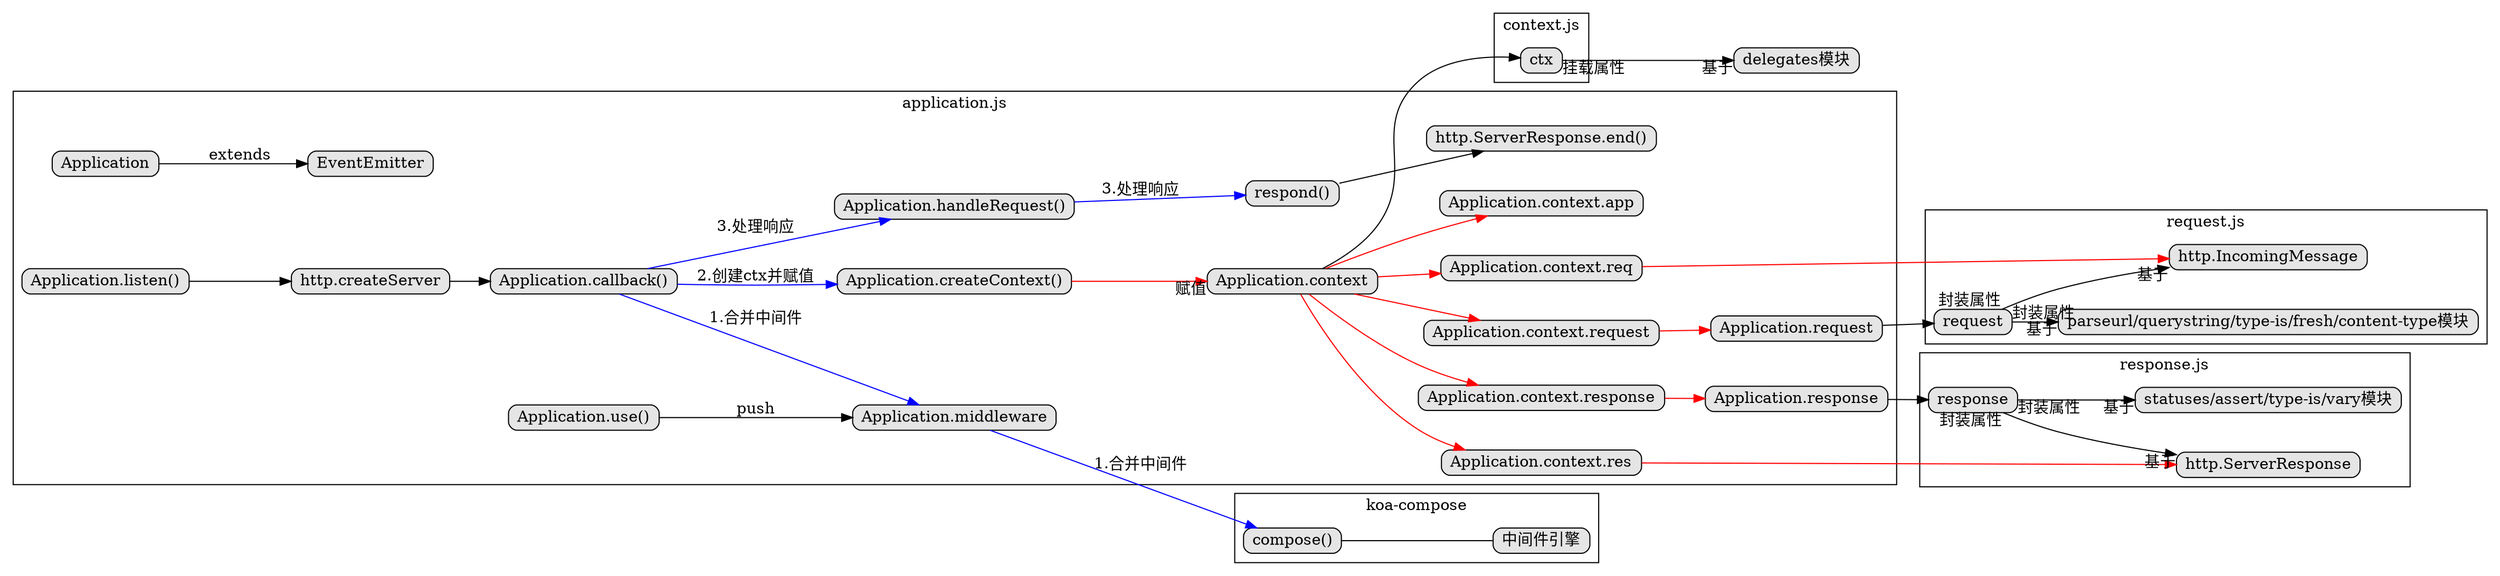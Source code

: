 digraph tree
{
    nodesep=0.5;
    charset="UTF-8";
    rankdir=LR;
    fixedsize=true;
    compound=true;
    node [style="rounded,filled", width=0, height=0, shape=box, fillcolor="#E5E5E5", concentrate=true]

    subgraph cluster_application {
        label = "application.js";
        "Application"->"EventEmitter"[label="extends"]
        "Application.middleware"
        "Application.context"
        "Application.context.app"
        "Application.context.req"
        "Application.context.res"
        "Application.context.request"
        "Application.context.response"
        "Application.request"
        "Application.response"
        "Application.listen()"->"http.createServer"->"Application.callback()"
        "Application.use()"
        "Application.callback()"
        "Application.createContext()"
        "Application.handleRequest()"
        "respond()"->"http.ServerResponse.end()"
    }
    "Application.context"->"ctx";
    "Application.request"->"request";
    "Application.response"->"response";
    "Application.use()"->"Application.middleware"[label="push"]
    "Application.createContext()"->"Application.context"[headlabel="赋值",color=red]
    "Application.context"->"Application.context.app"[color=red]
    "Application.context"->"Application.context.req"->"http.IncomingMessage"[color=red]
    "Application.context"->"Application.context.res"->"http.ServerResponse"[color=red]
    "Application.context"->"Application.context.request"->"Application.request"[color=red]
    "Application.context"->"Application.context.response"->"Application.response"[color=red]
    "Application.callback()"->"Application.middleware"[color=blue,label="1.合并中间件"]
    "Application.middleware"->"compose()"[color=blue,label="1.合并中间件"]
    "Application.callback()"->"Application.createContext()"[color=blue,label="2.创建ctx并赋值"]
    "Application.callback()"->"Application.handleRequest()"[color=blue,label="3.处理响应"]
    "Application.handleRequest()"->"respond()"[color=blue,label="3.处理响应"]
    subgraph cluster_context {
        label = "context.js";
        "ctx"
    }
    "ctx"->"delegates模块"[headlabel="基于",taillabel="挂载属性"]
    subgraph cluster_request {
        label = "request.js";
        "request"->"http.IncomingMessage"[headlabel="基于",taillabel="封装属性"]
        "request"->"parseurl/querystring/type-is/fresh/content-type模块"[headlabel="基于",taillabel="封装属性"]
    }
    subgraph cluster_response {
        label = "response.js";
        "response"->"http.ServerResponse"[headlabel="基于",taillabel="封装属性"]
        "response"->"statuses/assert/type-is/vary模块"[headlabel="基于",taillabel="封装属性"]
    }
    subgraph cluster_compose {
        label = "koa-compose";
        "compose()" ->"中间件引擎"[dir=none]
    }
}